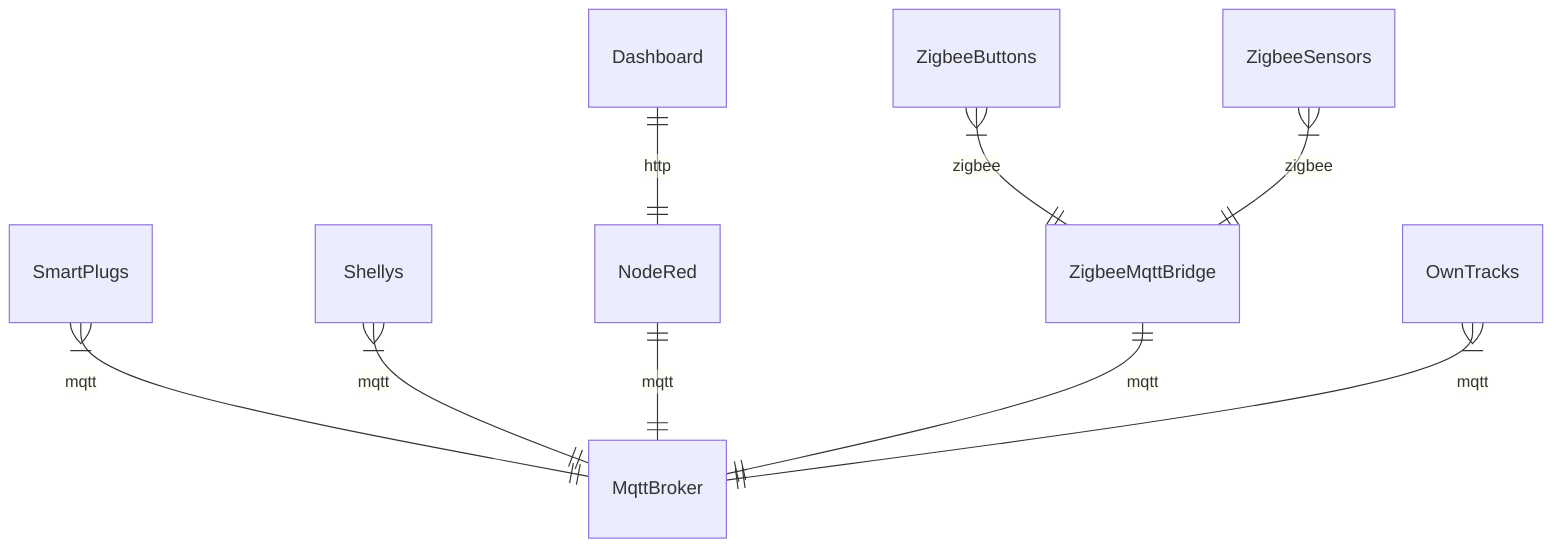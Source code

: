 erDiagram
  SmartPlugs }|--|| MqttBroker : mqtt
  Shellys }|--|| MqttBroker : mqtt
  NodeRed ||--|| MqttBroker : mqtt

  ZigbeeMqttBridge ||--|| MqttBroker: mqtt
  ZigbeeButtons }|--|| ZigbeeMqttBridge : zigbee
  ZigbeeSensors }|--|| ZigbeeMqttBridge : zigbee

  OwnTracks }|--|| MqttBroker : mqtt

  Dashboard ||--|| NodeRed : http